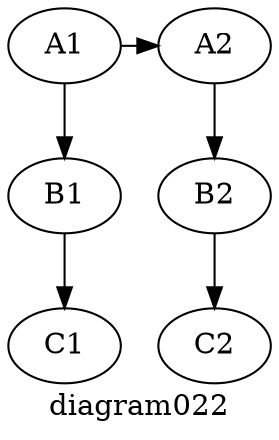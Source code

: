 digraph G {
    graph [
        label="diagram022",
        rankdir=TB
    ];
    A1 -> B1; B1 -> C1;
    A2 -> B2; B2 -> C2;
    A1 -> A2;
    {rankdir=LR; rank=same; A1, A2;}
}